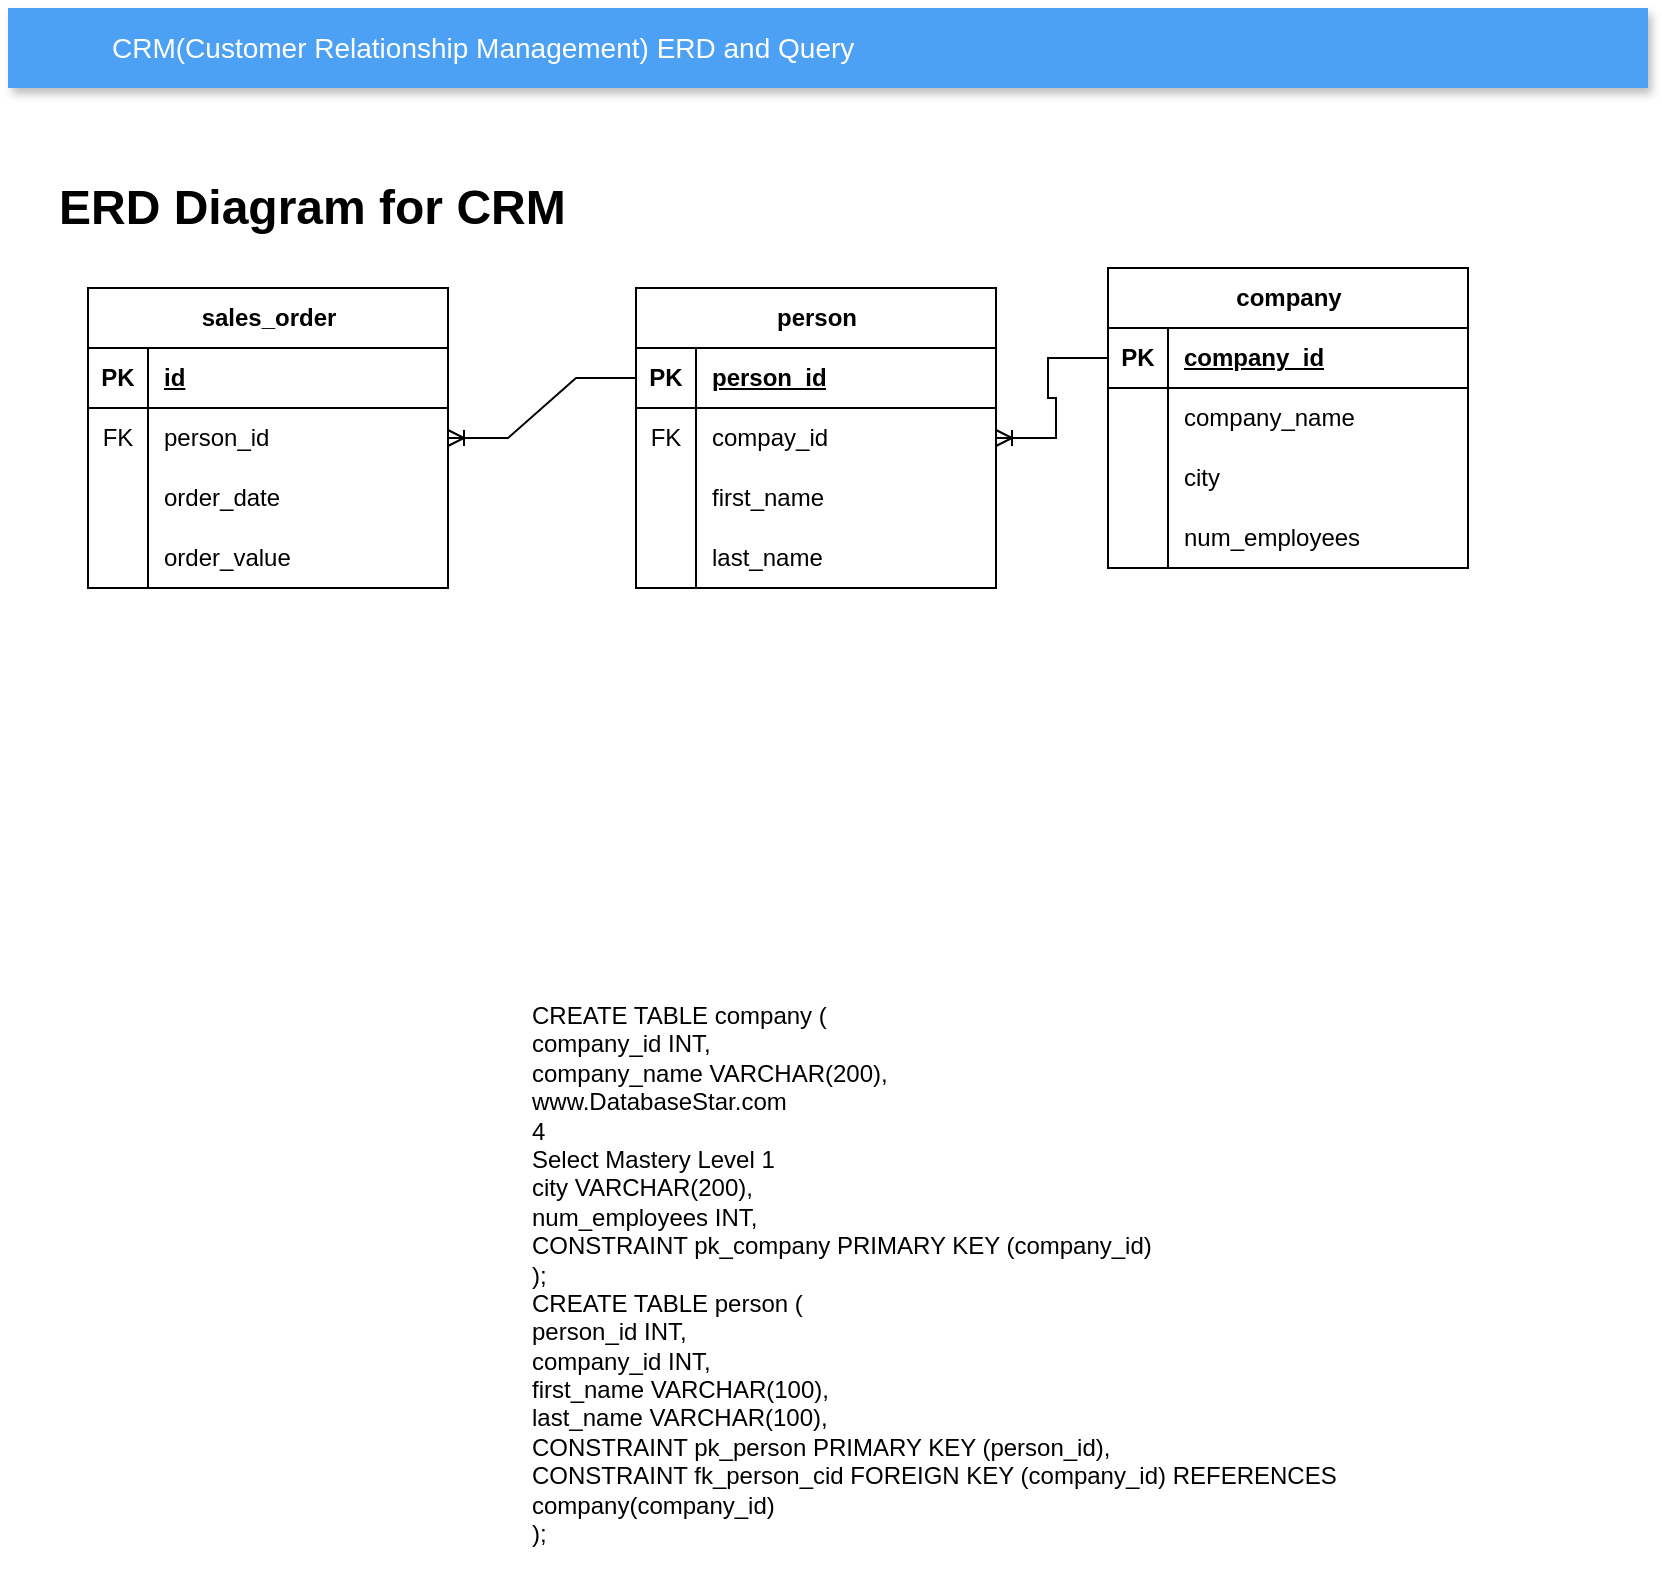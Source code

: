 <mxfile version="23.1.5" type="device">
  <diagram name="Page-1" id="JgxJX1r8Nr8_sRKwuDPZ">
    <mxGraphModel dx="1434" dy="836" grid="1" gridSize="10" guides="1" tooltips="1" connect="1" arrows="1" fold="1" page="1" pageScale="1" pageWidth="827" pageHeight="1169" math="0" shadow="0">
      <root>
        <mxCell id="0" />
        <mxCell id="1" parent="0" />
        <mxCell id="HJAxDJXOE6zAkrDqnDUz-1" value="sales_order" style="shape=table;startSize=30;container=1;collapsible=1;childLayout=tableLayout;fixedRows=1;rowLines=0;fontStyle=1;align=center;resizeLast=1;html=1;" vertex="1" parent="1">
          <mxGeometry x="40" y="140" width="180" height="150" as="geometry" />
        </mxCell>
        <mxCell id="HJAxDJXOE6zAkrDqnDUz-2" value="" style="shape=tableRow;horizontal=0;startSize=0;swimlaneHead=0;swimlaneBody=0;fillColor=none;collapsible=0;dropTarget=0;points=[[0,0.5],[1,0.5]];portConstraint=eastwest;top=0;left=0;right=0;bottom=1;" vertex="1" parent="HJAxDJXOE6zAkrDqnDUz-1">
          <mxGeometry y="30" width="180" height="30" as="geometry" />
        </mxCell>
        <mxCell id="HJAxDJXOE6zAkrDqnDUz-3" value="PK" style="shape=partialRectangle;connectable=0;fillColor=none;top=0;left=0;bottom=0;right=0;fontStyle=1;overflow=hidden;whiteSpace=wrap;html=1;" vertex="1" parent="HJAxDJXOE6zAkrDqnDUz-2">
          <mxGeometry width="30" height="30" as="geometry">
            <mxRectangle width="30" height="30" as="alternateBounds" />
          </mxGeometry>
        </mxCell>
        <mxCell id="HJAxDJXOE6zAkrDqnDUz-4" value="id" style="shape=partialRectangle;connectable=0;fillColor=none;top=0;left=0;bottom=0;right=0;align=left;spacingLeft=6;fontStyle=5;overflow=hidden;whiteSpace=wrap;html=1;" vertex="1" parent="HJAxDJXOE6zAkrDqnDUz-2">
          <mxGeometry x="30" width="150" height="30" as="geometry">
            <mxRectangle width="150" height="30" as="alternateBounds" />
          </mxGeometry>
        </mxCell>
        <mxCell id="HJAxDJXOE6zAkrDqnDUz-5" value="" style="shape=tableRow;horizontal=0;startSize=0;swimlaneHead=0;swimlaneBody=0;fillColor=none;collapsible=0;dropTarget=0;points=[[0,0.5],[1,0.5]];portConstraint=eastwest;top=0;left=0;right=0;bottom=0;" vertex="1" parent="HJAxDJXOE6zAkrDqnDUz-1">
          <mxGeometry y="60" width="180" height="30" as="geometry" />
        </mxCell>
        <mxCell id="HJAxDJXOE6zAkrDqnDUz-6" value="FK" style="shape=partialRectangle;connectable=0;fillColor=none;top=0;left=0;bottom=0;right=0;editable=1;overflow=hidden;whiteSpace=wrap;html=1;" vertex="1" parent="HJAxDJXOE6zAkrDqnDUz-5">
          <mxGeometry width="30" height="30" as="geometry">
            <mxRectangle width="30" height="30" as="alternateBounds" />
          </mxGeometry>
        </mxCell>
        <mxCell id="HJAxDJXOE6zAkrDqnDUz-7" value="person_id" style="shape=partialRectangle;connectable=0;fillColor=none;top=0;left=0;bottom=0;right=0;align=left;spacingLeft=6;overflow=hidden;whiteSpace=wrap;html=1;" vertex="1" parent="HJAxDJXOE6zAkrDqnDUz-5">
          <mxGeometry x="30" width="150" height="30" as="geometry">
            <mxRectangle width="150" height="30" as="alternateBounds" />
          </mxGeometry>
        </mxCell>
        <mxCell id="HJAxDJXOE6zAkrDqnDUz-8" value="" style="shape=tableRow;horizontal=0;startSize=0;swimlaneHead=0;swimlaneBody=0;fillColor=none;collapsible=0;dropTarget=0;points=[[0,0.5],[1,0.5]];portConstraint=eastwest;top=0;left=0;right=0;bottom=0;" vertex="1" parent="HJAxDJXOE6zAkrDqnDUz-1">
          <mxGeometry y="90" width="180" height="30" as="geometry" />
        </mxCell>
        <mxCell id="HJAxDJXOE6zAkrDqnDUz-9" value="" style="shape=partialRectangle;connectable=0;fillColor=none;top=0;left=0;bottom=0;right=0;editable=1;overflow=hidden;whiteSpace=wrap;html=1;" vertex="1" parent="HJAxDJXOE6zAkrDqnDUz-8">
          <mxGeometry width="30" height="30" as="geometry">
            <mxRectangle width="30" height="30" as="alternateBounds" />
          </mxGeometry>
        </mxCell>
        <mxCell id="HJAxDJXOE6zAkrDqnDUz-10" value="order_date" style="shape=partialRectangle;connectable=0;fillColor=none;top=0;left=0;bottom=0;right=0;align=left;spacingLeft=6;overflow=hidden;whiteSpace=wrap;html=1;" vertex="1" parent="HJAxDJXOE6zAkrDqnDUz-8">
          <mxGeometry x="30" width="150" height="30" as="geometry">
            <mxRectangle width="150" height="30" as="alternateBounds" />
          </mxGeometry>
        </mxCell>
        <mxCell id="HJAxDJXOE6zAkrDqnDUz-11" value="" style="shape=tableRow;horizontal=0;startSize=0;swimlaneHead=0;swimlaneBody=0;fillColor=none;collapsible=0;dropTarget=0;points=[[0,0.5],[1,0.5]];portConstraint=eastwest;top=0;left=0;right=0;bottom=0;" vertex="1" parent="HJAxDJXOE6zAkrDqnDUz-1">
          <mxGeometry y="120" width="180" height="30" as="geometry" />
        </mxCell>
        <mxCell id="HJAxDJXOE6zAkrDqnDUz-12" value="" style="shape=partialRectangle;connectable=0;fillColor=none;top=0;left=0;bottom=0;right=0;editable=1;overflow=hidden;whiteSpace=wrap;html=1;" vertex="1" parent="HJAxDJXOE6zAkrDqnDUz-11">
          <mxGeometry width="30" height="30" as="geometry">
            <mxRectangle width="30" height="30" as="alternateBounds" />
          </mxGeometry>
        </mxCell>
        <mxCell id="HJAxDJXOE6zAkrDqnDUz-13" value="order_value" style="shape=partialRectangle;connectable=0;fillColor=none;top=0;left=0;bottom=0;right=0;align=left;spacingLeft=6;overflow=hidden;whiteSpace=wrap;html=1;" vertex="1" parent="HJAxDJXOE6zAkrDqnDUz-11">
          <mxGeometry x="30" width="150" height="30" as="geometry">
            <mxRectangle width="150" height="30" as="alternateBounds" />
          </mxGeometry>
        </mxCell>
        <mxCell id="HJAxDJXOE6zAkrDqnDUz-14" value="CRM(Customer Relationship Management) ERD and Query" style="fillColor=#4DA1F5;strokeColor=none;shadow=1;gradientColor=none;fontSize=14;align=left;spacingLeft=50;fontColor=#ffffff;whiteSpace=wrap;html=1;" vertex="1" parent="1">
          <mxGeometry width="820" height="40" as="geometry" />
        </mxCell>
        <mxCell id="HJAxDJXOE6zAkrDqnDUz-15" value="person" style="shape=table;startSize=30;container=1;collapsible=1;childLayout=tableLayout;fixedRows=1;rowLines=0;fontStyle=1;align=center;resizeLast=1;html=1;" vertex="1" parent="1">
          <mxGeometry x="314" y="140" width="180" height="150" as="geometry" />
        </mxCell>
        <mxCell id="HJAxDJXOE6zAkrDqnDUz-16" value="" style="shape=tableRow;horizontal=0;startSize=0;swimlaneHead=0;swimlaneBody=0;fillColor=none;collapsible=0;dropTarget=0;points=[[0,0.5],[1,0.5]];portConstraint=eastwest;top=0;left=0;right=0;bottom=1;" vertex="1" parent="HJAxDJXOE6zAkrDqnDUz-15">
          <mxGeometry y="30" width="180" height="30" as="geometry" />
        </mxCell>
        <mxCell id="HJAxDJXOE6zAkrDqnDUz-17" value="PK" style="shape=partialRectangle;connectable=0;fillColor=none;top=0;left=0;bottom=0;right=0;fontStyle=1;overflow=hidden;whiteSpace=wrap;html=1;" vertex="1" parent="HJAxDJXOE6zAkrDqnDUz-16">
          <mxGeometry width="30" height="30" as="geometry">
            <mxRectangle width="30" height="30" as="alternateBounds" />
          </mxGeometry>
        </mxCell>
        <mxCell id="HJAxDJXOE6zAkrDqnDUz-18" value="person_id" style="shape=partialRectangle;connectable=0;fillColor=none;top=0;left=0;bottom=0;right=0;align=left;spacingLeft=6;fontStyle=5;overflow=hidden;whiteSpace=wrap;html=1;" vertex="1" parent="HJAxDJXOE6zAkrDqnDUz-16">
          <mxGeometry x="30" width="150" height="30" as="geometry">
            <mxRectangle width="150" height="30" as="alternateBounds" />
          </mxGeometry>
        </mxCell>
        <mxCell id="HJAxDJXOE6zAkrDqnDUz-19" value="" style="shape=tableRow;horizontal=0;startSize=0;swimlaneHead=0;swimlaneBody=0;fillColor=none;collapsible=0;dropTarget=0;points=[[0,0.5],[1,0.5]];portConstraint=eastwest;top=0;left=0;right=0;bottom=0;" vertex="1" parent="HJAxDJXOE6zAkrDqnDUz-15">
          <mxGeometry y="60" width="180" height="30" as="geometry" />
        </mxCell>
        <mxCell id="HJAxDJXOE6zAkrDqnDUz-20" value="FK" style="shape=partialRectangle;connectable=0;fillColor=none;top=0;left=0;bottom=0;right=0;editable=1;overflow=hidden;whiteSpace=wrap;html=1;" vertex="1" parent="HJAxDJXOE6zAkrDqnDUz-19">
          <mxGeometry width="30" height="30" as="geometry">
            <mxRectangle width="30" height="30" as="alternateBounds" />
          </mxGeometry>
        </mxCell>
        <mxCell id="HJAxDJXOE6zAkrDqnDUz-21" value="compay_id" style="shape=partialRectangle;connectable=0;fillColor=none;top=0;left=0;bottom=0;right=0;align=left;spacingLeft=6;overflow=hidden;whiteSpace=wrap;html=1;" vertex="1" parent="HJAxDJXOE6zAkrDqnDUz-19">
          <mxGeometry x="30" width="150" height="30" as="geometry">
            <mxRectangle width="150" height="30" as="alternateBounds" />
          </mxGeometry>
        </mxCell>
        <mxCell id="HJAxDJXOE6zAkrDqnDUz-22" value="" style="shape=tableRow;horizontal=0;startSize=0;swimlaneHead=0;swimlaneBody=0;fillColor=none;collapsible=0;dropTarget=0;points=[[0,0.5],[1,0.5]];portConstraint=eastwest;top=0;left=0;right=0;bottom=0;" vertex="1" parent="HJAxDJXOE6zAkrDqnDUz-15">
          <mxGeometry y="90" width="180" height="30" as="geometry" />
        </mxCell>
        <mxCell id="HJAxDJXOE6zAkrDqnDUz-23" value="" style="shape=partialRectangle;connectable=0;fillColor=none;top=0;left=0;bottom=0;right=0;editable=1;overflow=hidden;whiteSpace=wrap;html=1;" vertex="1" parent="HJAxDJXOE6zAkrDqnDUz-22">
          <mxGeometry width="30" height="30" as="geometry">
            <mxRectangle width="30" height="30" as="alternateBounds" />
          </mxGeometry>
        </mxCell>
        <mxCell id="HJAxDJXOE6zAkrDqnDUz-24" value="first_name" style="shape=partialRectangle;connectable=0;fillColor=none;top=0;left=0;bottom=0;right=0;align=left;spacingLeft=6;overflow=hidden;whiteSpace=wrap;html=1;" vertex="1" parent="HJAxDJXOE6zAkrDqnDUz-22">
          <mxGeometry x="30" width="150" height="30" as="geometry">
            <mxRectangle width="150" height="30" as="alternateBounds" />
          </mxGeometry>
        </mxCell>
        <mxCell id="HJAxDJXOE6zAkrDqnDUz-25" value="" style="shape=tableRow;horizontal=0;startSize=0;swimlaneHead=0;swimlaneBody=0;fillColor=none;collapsible=0;dropTarget=0;points=[[0,0.5],[1,0.5]];portConstraint=eastwest;top=0;left=0;right=0;bottom=0;" vertex="1" parent="HJAxDJXOE6zAkrDqnDUz-15">
          <mxGeometry y="120" width="180" height="30" as="geometry" />
        </mxCell>
        <mxCell id="HJAxDJXOE6zAkrDqnDUz-26" value="" style="shape=partialRectangle;connectable=0;fillColor=none;top=0;left=0;bottom=0;right=0;editable=1;overflow=hidden;whiteSpace=wrap;html=1;" vertex="1" parent="HJAxDJXOE6zAkrDqnDUz-25">
          <mxGeometry width="30" height="30" as="geometry">
            <mxRectangle width="30" height="30" as="alternateBounds" />
          </mxGeometry>
        </mxCell>
        <mxCell id="HJAxDJXOE6zAkrDqnDUz-27" value="last_name" style="shape=partialRectangle;connectable=0;fillColor=none;top=0;left=0;bottom=0;right=0;align=left;spacingLeft=6;overflow=hidden;whiteSpace=wrap;html=1;" vertex="1" parent="HJAxDJXOE6zAkrDqnDUz-25">
          <mxGeometry x="30" width="150" height="30" as="geometry">
            <mxRectangle width="150" height="30" as="alternateBounds" />
          </mxGeometry>
        </mxCell>
        <mxCell id="HJAxDJXOE6zAkrDqnDUz-28" value="company" style="shape=table;startSize=30;container=1;collapsible=1;childLayout=tableLayout;fixedRows=1;rowLines=0;fontStyle=1;align=center;resizeLast=1;html=1;" vertex="1" parent="1">
          <mxGeometry x="550" y="130" width="180" height="150" as="geometry" />
        </mxCell>
        <mxCell id="HJAxDJXOE6zAkrDqnDUz-29" value="" style="shape=tableRow;horizontal=0;startSize=0;swimlaneHead=0;swimlaneBody=0;fillColor=none;collapsible=0;dropTarget=0;points=[[0,0.5],[1,0.5]];portConstraint=eastwest;top=0;left=0;right=0;bottom=1;" vertex="1" parent="HJAxDJXOE6zAkrDqnDUz-28">
          <mxGeometry y="30" width="180" height="30" as="geometry" />
        </mxCell>
        <mxCell id="HJAxDJXOE6zAkrDqnDUz-30" value="PK" style="shape=partialRectangle;connectable=0;fillColor=none;top=0;left=0;bottom=0;right=0;fontStyle=1;overflow=hidden;whiteSpace=wrap;html=1;" vertex="1" parent="HJAxDJXOE6zAkrDqnDUz-29">
          <mxGeometry width="30" height="30" as="geometry">
            <mxRectangle width="30" height="30" as="alternateBounds" />
          </mxGeometry>
        </mxCell>
        <mxCell id="HJAxDJXOE6zAkrDqnDUz-31" value="company_id" style="shape=partialRectangle;connectable=0;fillColor=none;top=0;left=0;bottom=0;right=0;align=left;spacingLeft=6;fontStyle=5;overflow=hidden;whiteSpace=wrap;html=1;" vertex="1" parent="HJAxDJXOE6zAkrDqnDUz-29">
          <mxGeometry x="30" width="150" height="30" as="geometry">
            <mxRectangle width="150" height="30" as="alternateBounds" />
          </mxGeometry>
        </mxCell>
        <mxCell id="HJAxDJXOE6zAkrDqnDUz-32" value="" style="shape=tableRow;horizontal=0;startSize=0;swimlaneHead=0;swimlaneBody=0;fillColor=none;collapsible=0;dropTarget=0;points=[[0,0.5],[1,0.5]];portConstraint=eastwest;top=0;left=0;right=0;bottom=0;" vertex="1" parent="HJAxDJXOE6zAkrDqnDUz-28">
          <mxGeometry y="60" width="180" height="30" as="geometry" />
        </mxCell>
        <mxCell id="HJAxDJXOE6zAkrDqnDUz-33" value="" style="shape=partialRectangle;connectable=0;fillColor=none;top=0;left=0;bottom=0;right=0;editable=1;overflow=hidden;whiteSpace=wrap;html=1;" vertex="1" parent="HJAxDJXOE6zAkrDqnDUz-32">
          <mxGeometry width="30" height="30" as="geometry">
            <mxRectangle width="30" height="30" as="alternateBounds" />
          </mxGeometry>
        </mxCell>
        <mxCell id="HJAxDJXOE6zAkrDqnDUz-34" value="company_name" style="shape=partialRectangle;connectable=0;fillColor=none;top=0;left=0;bottom=0;right=0;align=left;spacingLeft=6;overflow=hidden;whiteSpace=wrap;html=1;" vertex="1" parent="HJAxDJXOE6zAkrDqnDUz-32">
          <mxGeometry x="30" width="150" height="30" as="geometry">
            <mxRectangle width="150" height="30" as="alternateBounds" />
          </mxGeometry>
        </mxCell>
        <mxCell id="HJAxDJXOE6zAkrDqnDUz-35" value="" style="shape=tableRow;horizontal=0;startSize=0;swimlaneHead=0;swimlaneBody=0;fillColor=none;collapsible=0;dropTarget=0;points=[[0,0.5],[1,0.5]];portConstraint=eastwest;top=0;left=0;right=0;bottom=0;" vertex="1" parent="HJAxDJXOE6zAkrDqnDUz-28">
          <mxGeometry y="90" width="180" height="30" as="geometry" />
        </mxCell>
        <mxCell id="HJAxDJXOE6zAkrDqnDUz-36" value="" style="shape=partialRectangle;connectable=0;fillColor=none;top=0;left=0;bottom=0;right=0;editable=1;overflow=hidden;whiteSpace=wrap;html=1;" vertex="1" parent="HJAxDJXOE6zAkrDqnDUz-35">
          <mxGeometry width="30" height="30" as="geometry">
            <mxRectangle width="30" height="30" as="alternateBounds" />
          </mxGeometry>
        </mxCell>
        <mxCell id="HJAxDJXOE6zAkrDqnDUz-37" value="city" style="shape=partialRectangle;connectable=0;fillColor=none;top=0;left=0;bottom=0;right=0;align=left;spacingLeft=6;overflow=hidden;whiteSpace=wrap;html=1;" vertex="1" parent="HJAxDJXOE6zAkrDqnDUz-35">
          <mxGeometry x="30" width="150" height="30" as="geometry">
            <mxRectangle width="150" height="30" as="alternateBounds" />
          </mxGeometry>
        </mxCell>
        <mxCell id="HJAxDJXOE6zAkrDqnDUz-38" value="" style="shape=tableRow;horizontal=0;startSize=0;swimlaneHead=0;swimlaneBody=0;fillColor=none;collapsible=0;dropTarget=0;points=[[0,0.5],[1,0.5]];portConstraint=eastwest;top=0;left=0;right=0;bottom=0;" vertex="1" parent="HJAxDJXOE6zAkrDqnDUz-28">
          <mxGeometry y="120" width="180" height="30" as="geometry" />
        </mxCell>
        <mxCell id="HJAxDJXOE6zAkrDqnDUz-39" value="" style="shape=partialRectangle;connectable=0;fillColor=none;top=0;left=0;bottom=0;right=0;editable=1;overflow=hidden;whiteSpace=wrap;html=1;" vertex="1" parent="HJAxDJXOE6zAkrDqnDUz-38">
          <mxGeometry width="30" height="30" as="geometry">
            <mxRectangle width="30" height="30" as="alternateBounds" />
          </mxGeometry>
        </mxCell>
        <mxCell id="HJAxDJXOE6zAkrDqnDUz-40" value="num_employees" style="shape=partialRectangle;connectable=0;fillColor=none;top=0;left=0;bottom=0;right=0;align=left;spacingLeft=6;overflow=hidden;whiteSpace=wrap;html=1;" vertex="1" parent="HJAxDJXOE6zAkrDqnDUz-38">
          <mxGeometry x="30" width="150" height="30" as="geometry">
            <mxRectangle width="150" height="30" as="alternateBounds" />
          </mxGeometry>
        </mxCell>
        <mxCell id="HJAxDJXOE6zAkrDqnDUz-42" value="" style="edgeStyle=entityRelationEdgeStyle;fontSize=12;html=1;endArrow=ERoneToMany;rounded=0;exitX=0;exitY=0.5;exitDx=0;exitDy=0;entryX=1;entryY=0.5;entryDx=0;entryDy=0;strokeColor=default;" edge="1" parent="1" source="HJAxDJXOE6zAkrDqnDUz-29" target="HJAxDJXOE6zAkrDqnDUz-19">
          <mxGeometry width="100" height="100" relative="1" as="geometry">
            <mxPoint x="510" y="430" as="sourcePoint" />
            <mxPoint x="610" y="330" as="targetPoint" />
            <Array as="points">
              <mxPoint x="540" y="180" />
              <mxPoint x="550" y="200" />
              <mxPoint x="540" y="190" />
            </Array>
          </mxGeometry>
        </mxCell>
        <mxCell id="HJAxDJXOE6zAkrDqnDUz-43" value="" style="edgeStyle=entityRelationEdgeStyle;fontSize=12;html=1;endArrow=ERoneToMany;rounded=0;exitX=0;exitY=0.5;exitDx=0;exitDy=0;strokeColor=default;" edge="1" parent="1" source="HJAxDJXOE6zAkrDqnDUz-16" target="HJAxDJXOE6zAkrDqnDUz-5">
          <mxGeometry width="100" height="100" relative="1" as="geometry">
            <mxPoint x="510" y="450" as="sourcePoint" />
            <mxPoint x="390" y="480" as="targetPoint" />
            <Array as="points">
              <mxPoint x="490" y="445" />
              <mxPoint x="500" y="465" />
              <mxPoint x="490" y="455" />
            </Array>
          </mxGeometry>
        </mxCell>
        <mxCell id="HJAxDJXOE6zAkrDqnDUz-44" value="ERD Diagram for CRM&amp;nbsp;" style="text;strokeColor=none;fillColor=none;html=1;fontSize=24;fontStyle=1;verticalAlign=middle;align=center;" vertex="1" parent="1">
          <mxGeometry x="20" y="80" width="270" height="40" as="geometry" />
        </mxCell>
        <mxCell id="HJAxDJXOE6zAkrDqnDUz-45" value="CREATE TABLE company (&#xa;company_id INT,&#xa;company_name VARCHAR(200),&#xa;www.DatabaseStar.com&#xa;4&#xa;Select Mastery Level 1&#xa;city VARCHAR(200),&#xa;num_employees INT,&#xa;CONSTRAINT pk_company PRIMARY KEY (company_id)&#xa;);&#xa;CREATE TABLE person (&#xa;person_id INT,&#xa;company_id INT,&#xa;first_name VARCHAR(100),&#xa;last_name VARCHAR(100),&#xa;CONSTRAINT pk_person PRIMARY KEY (person_id),&#xa;CONSTRAINT fk_person_cid FOREIGN KEY (company_id) REFERENCES&#xa;company(company_id)&#xa;);" style="text;whiteSpace=wrap;" vertex="1" parent="1">
          <mxGeometry x="260" y="490" width="440" height="300" as="geometry" />
        </mxCell>
      </root>
    </mxGraphModel>
  </diagram>
</mxfile>
